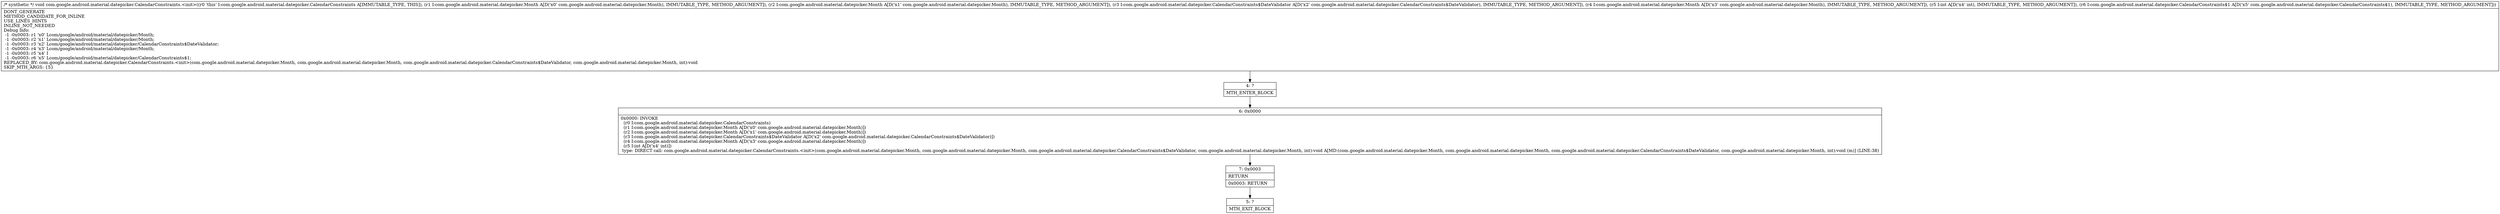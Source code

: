digraph "CFG forcom.google.android.material.datepicker.CalendarConstraints.\<init\>(Lcom\/google\/android\/material\/datepicker\/Month;Lcom\/google\/android\/material\/datepicker\/Month;Lcom\/google\/android\/material\/datepicker\/CalendarConstraints$DateValidator;Lcom\/google\/android\/material\/datepicker\/Month;ILcom\/google\/android\/material\/datepicker\/CalendarConstraints$1;)V" {
Node_4 [shape=record,label="{4\:\ ?|MTH_ENTER_BLOCK\l}"];
Node_6 [shape=record,label="{6\:\ 0x0000|0x0000: INVOKE  \l  (r0 I:com.google.android.material.datepicker.CalendarConstraints)\l  (r1 I:com.google.android.material.datepicker.Month A[D('x0' com.google.android.material.datepicker.Month)])\l  (r2 I:com.google.android.material.datepicker.Month A[D('x1' com.google.android.material.datepicker.Month)])\l  (r3 I:com.google.android.material.datepicker.CalendarConstraints$DateValidator A[D('x2' com.google.android.material.datepicker.CalendarConstraints$DateValidator)])\l  (r4 I:com.google.android.material.datepicker.Month A[D('x3' com.google.android.material.datepicker.Month)])\l  (r5 I:int A[D('x4' int)])\l type: DIRECT call: com.google.android.material.datepicker.CalendarConstraints.\<init\>(com.google.android.material.datepicker.Month, com.google.android.material.datepicker.Month, com.google.android.material.datepicker.CalendarConstraints$DateValidator, com.google.android.material.datepicker.Month, int):void A[MD:(com.google.android.material.datepicker.Month, com.google.android.material.datepicker.Month, com.google.android.material.datepicker.CalendarConstraints$DateValidator, com.google.android.material.datepicker.Month, int):void (m)] (LINE:38)\l}"];
Node_7 [shape=record,label="{7\:\ 0x0003|RETURN\l|0x0003: RETURN   \l}"];
Node_5 [shape=record,label="{5\:\ ?|MTH_EXIT_BLOCK\l}"];
MethodNode[shape=record,label="{\/* synthetic *\/ void com.google.android.material.datepicker.CalendarConstraints.\<init\>((r0 'this' I:com.google.android.material.datepicker.CalendarConstraints A[IMMUTABLE_TYPE, THIS]), (r1 I:com.google.android.material.datepicker.Month A[D('x0' com.google.android.material.datepicker.Month), IMMUTABLE_TYPE, METHOD_ARGUMENT]), (r2 I:com.google.android.material.datepicker.Month A[D('x1' com.google.android.material.datepicker.Month), IMMUTABLE_TYPE, METHOD_ARGUMENT]), (r3 I:com.google.android.material.datepicker.CalendarConstraints$DateValidator A[D('x2' com.google.android.material.datepicker.CalendarConstraints$DateValidator), IMMUTABLE_TYPE, METHOD_ARGUMENT]), (r4 I:com.google.android.material.datepicker.Month A[D('x3' com.google.android.material.datepicker.Month), IMMUTABLE_TYPE, METHOD_ARGUMENT]), (r5 I:int A[D('x4' int), IMMUTABLE_TYPE, METHOD_ARGUMENT]), (r6 I:com.google.android.material.datepicker.CalendarConstraints$1 A[D('x5' com.google.android.material.datepicker.CalendarConstraints$1), IMMUTABLE_TYPE, METHOD_ARGUMENT]))  | DONT_GENERATE\lMETHOD_CANDIDATE_FOR_INLINE\lUSE_LINES_HINTS\lINLINE_NOT_NEEDED\lDebug Info:\l  \-1 \-0x0003: r1 'x0' Lcom\/google\/android\/material\/datepicker\/Month;\l  \-1 \-0x0003: r2 'x1' Lcom\/google\/android\/material\/datepicker\/Month;\l  \-1 \-0x0003: r3 'x2' Lcom\/google\/android\/material\/datepicker\/CalendarConstraints$DateValidator;\l  \-1 \-0x0003: r4 'x3' Lcom\/google\/android\/material\/datepicker\/Month;\l  \-1 \-0x0003: r5 'x4' I\l  \-1 \-0x0003: r6 'x5' Lcom\/google\/android\/material\/datepicker\/CalendarConstraints$1;\lREPLACED_BY: com.google.android.material.datepicker.CalendarConstraints.\<init\>(com.google.android.material.datepicker.Month, com.google.android.material.datepicker.Month, com.google.android.material.datepicker.CalendarConstraints$DateValidator, com.google.android.material.datepicker.Month, int):void\lSKIP_MTH_ARGS: \{5\}\l}"];
MethodNode -> Node_4;Node_4 -> Node_6;
Node_6 -> Node_7;
Node_7 -> Node_5;
}

